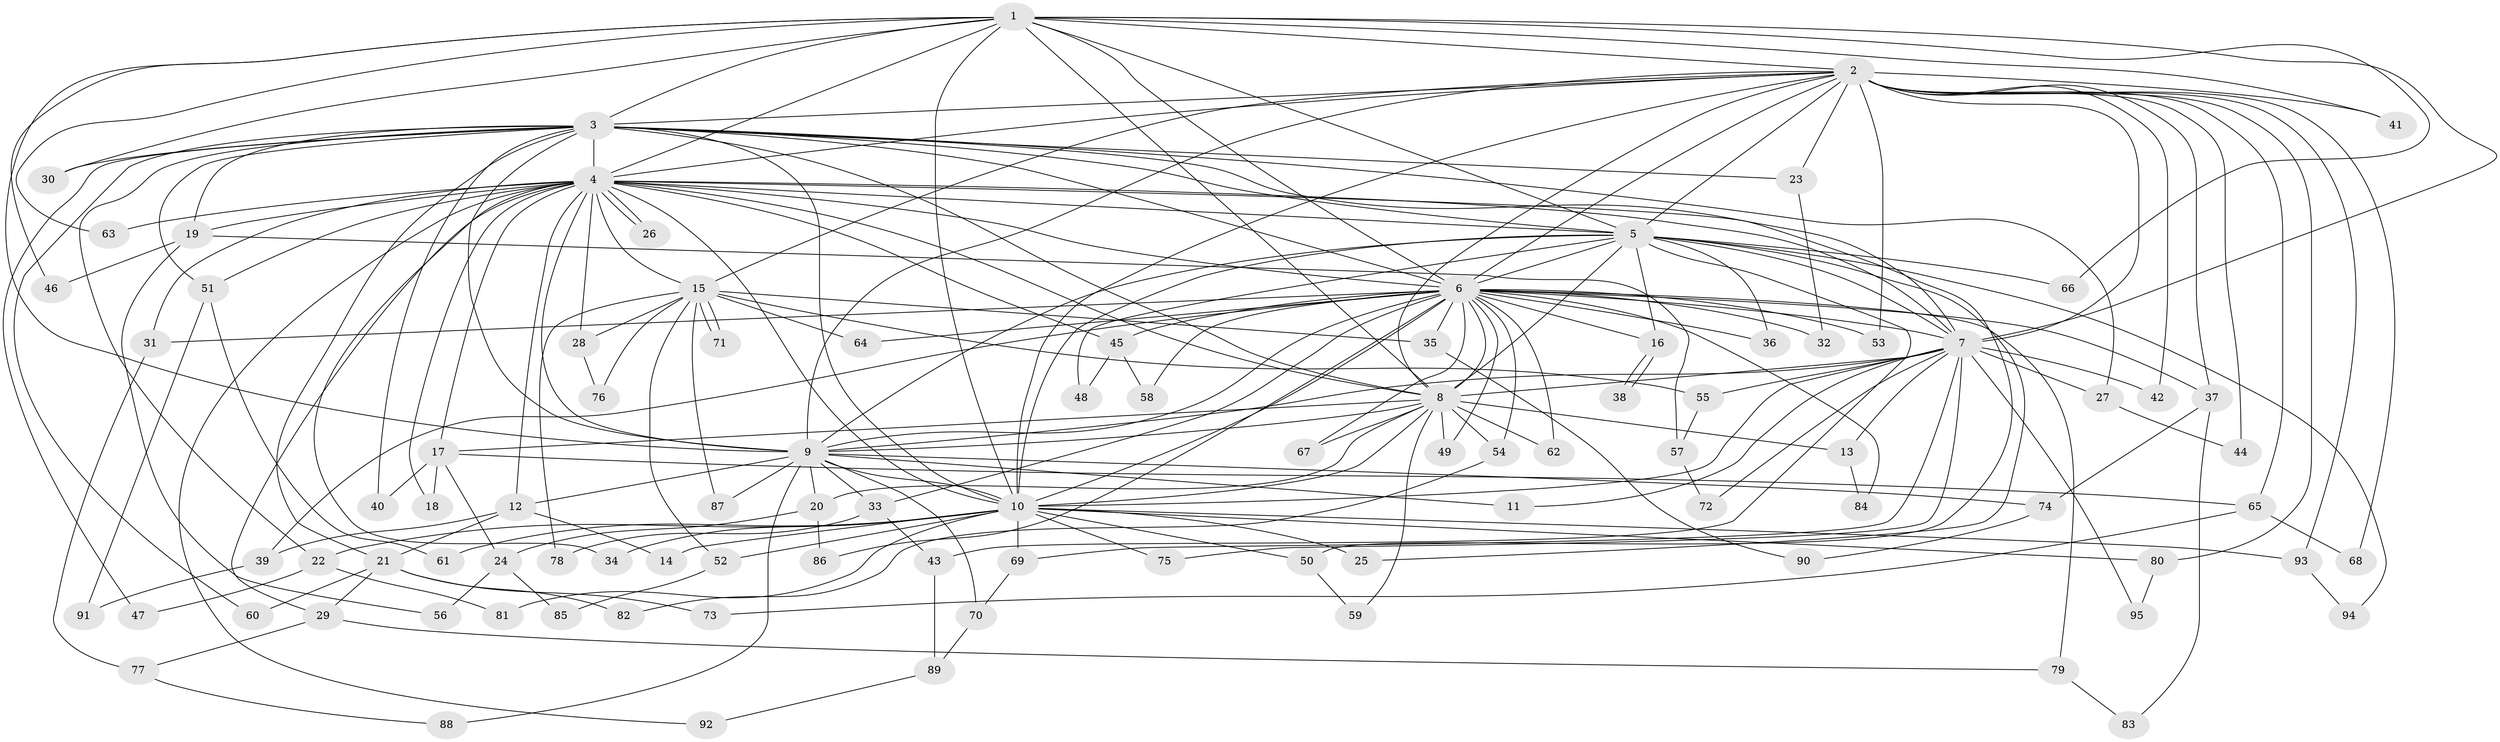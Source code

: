 // coarse degree distribution, {10: 0.013888888888888888, 17: 0.013888888888888888, 22: 0.027777777777777776, 23: 0.013888888888888888, 37: 0.013888888888888888, 15: 0.013888888888888888, 2: 0.5277777777777778, 5: 0.027777777777777776, 3: 0.20833333333333334, 13: 0.013888888888888888, 8: 0.027777777777777776, 4: 0.09722222222222222}
// Generated by graph-tools (version 1.1) at 2025/51/02/27/25 19:51:53]
// undirected, 95 vertices, 215 edges
graph export_dot {
graph [start="1"]
  node [color=gray90,style=filled];
  1;
  2;
  3;
  4;
  5;
  6;
  7;
  8;
  9;
  10;
  11;
  12;
  13;
  14;
  15;
  16;
  17;
  18;
  19;
  20;
  21;
  22;
  23;
  24;
  25;
  26;
  27;
  28;
  29;
  30;
  31;
  32;
  33;
  34;
  35;
  36;
  37;
  38;
  39;
  40;
  41;
  42;
  43;
  44;
  45;
  46;
  47;
  48;
  49;
  50;
  51;
  52;
  53;
  54;
  55;
  56;
  57;
  58;
  59;
  60;
  61;
  62;
  63;
  64;
  65;
  66;
  67;
  68;
  69;
  70;
  71;
  72;
  73;
  74;
  75;
  76;
  77;
  78;
  79;
  80;
  81;
  82;
  83;
  84;
  85;
  86;
  87;
  88;
  89;
  90;
  91;
  92;
  93;
  94;
  95;
  1 -- 2;
  1 -- 3;
  1 -- 4;
  1 -- 5;
  1 -- 6;
  1 -- 7;
  1 -- 8;
  1 -- 9;
  1 -- 10;
  1 -- 30;
  1 -- 41;
  1 -- 46;
  1 -- 63;
  1 -- 66;
  2 -- 3;
  2 -- 4;
  2 -- 5;
  2 -- 6;
  2 -- 7;
  2 -- 8;
  2 -- 9;
  2 -- 10;
  2 -- 15;
  2 -- 23;
  2 -- 37;
  2 -- 41;
  2 -- 42;
  2 -- 44;
  2 -- 53;
  2 -- 65;
  2 -- 68;
  2 -- 80;
  2 -- 93;
  3 -- 4;
  3 -- 5;
  3 -- 6;
  3 -- 7;
  3 -- 8;
  3 -- 9;
  3 -- 10;
  3 -- 19;
  3 -- 21;
  3 -- 22;
  3 -- 23;
  3 -- 27;
  3 -- 30;
  3 -- 40;
  3 -- 47;
  3 -- 51;
  3 -- 60;
  4 -- 5;
  4 -- 6;
  4 -- 7;
  4 -- 8;
  4 -- 9;
  4 -- 10;
  4 -- 12;
  4 -- 15;
  4 -- 17;
  4 -- 18;
  4 -- 19;
  4 -- 26;
  4 -- 26;
  4 -- 28;
  4 -- 29;
  4 -- 31;
  4 -- 34;
  4 -- 45;
  4 -- 50;
  4 -- 51;
  4 -- 63;
  4 -- 92;
  5 -- 6;
  5 -- 7;
  5 -- 8;
  5 -- 9;
  5 -- 10;
  5 -- 16;
  5 -- 25;
  5 -- 36;
  5 -- 43;
  5 -- 48;
  5 -- 66;
  5 -- 94;
  6 -- 7;
  6 -- 8;
  6 -- 9;
  6 -- 10;
  6 -- 16;
  6 -- 31;
  6 -- 32;
  6 -- 33;
  6 -- 35;
  6 -- 36;
  6 -- 37;
  6 -- 39;
  6 -- 45;
  6 -- 49;
  6 -- 53;
  6 -- 54;
  6 -- 58;
  6 -- 62;
  6 -- 64;
  6 -- 67;
  6 -- 79;
  6 -- 84;
  6 -- 86;
  7 -- 8;
  7 -- 9;
  7 -- 10;
  7 -- 11;
  7 -- 13;
  7 -- 27;
  7 -- 42;
  7 -- 55;
  7 -- 69;
  7 -- 72;
  7 -- 75;
  7 -- 95;
  8 -- 9;
  8 -- 10;
  8 -- 13;
  8 -- 17;
  8 -- 20;
  8 -- 49;
  8 -- 54;
  8 -- 59;
  8 -- 62;
  8 -- 67;
  9 -- 10;
  9 -- 11;
  9 -- 12;
  9 -- 20;
  9 -- 33;
  9 -- 70;
  9 -- 74;
  9 -- 87;
  9 -- 88;
  10 -- 14;
  10 -- 22;
  10 -- 25;
  10 -- 34;
  10 -- 50;
  10 -- 52;
  10 -- 61;
  10 -- 69;
  10 -- 75;
  10 -- 80;
  10 -- 81;
  10 -- 93;
  12 -- 14;
  12 -- 21;
  12 -- 39;
  13 -- 84;
  15 -- 28;
  15 -- 35;
  15 -- 52;
  15 -- 55;
  15 -- 64;
  15 -- 71;
  15 -- 71;
  15 -- 76;
  15 -- 78;
  15 -- 87;
  16 -- 38;
  16 -- 38;
  17 -- 18;
  17 -- 24;
  17 -- 40;
  17 -- 65;
  19 -- 46;
  19 -- 56;
  19 -- 57;
  20 -- 24;
  20 -- 86;
  21 -- 29;
  21 -- 60;
  21 -- 73;
  21 -- 82;
  22 -- 47;
  22 -- 81;
  23 -- 32;
  24 -- 56;
  24 -- 85;
  27 -- 44;
  28 -- 76;
  29 -- 77;
  29 -- 79;
  31 -- 77;
  33 -- 43;
  33 -- 78;
  35 -- 90;
  37 -- 74;
  37 -- 83;
  39 -- 91;
  43 -- 89;
  45 -- 48;
  45 -- 58;
  50 -- 59;
  51 -- 61;
  51 -- 91;
  52 -- 85;
  54 -- 82;
  55 -- 57;
  57 -- 72;
  65 -- 68;
  65 -- 73;
  69 -- 70;
  70 -- 89;
  74 -- 90;
  77 -- 88;
  79 -- 83;
  80 -- 95;
  89 -- 92;
  93 -- 94;
}
